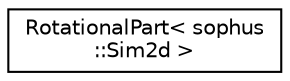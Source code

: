 digraph "Graphical Class Hierarchy"
{
 // LATEX_PDF_SIZE
  edge [fontname="Helvetica",fontsize="10",labelfontname="Helvetica",labelfontsize="10"];
  node [fontname="Helvetica",fontsize="10",shape=record];
  rankdir="LR";
  Node0 [label="RotationalPart\< sophus\l::Sim2d \>",height=0.2,width=0.4,color="black", fillcolor="white", style="filled",URL="$struct_rotational_part_3_01sophus_1_1_sim2d_01_4.html",tooltip=" "];
}
